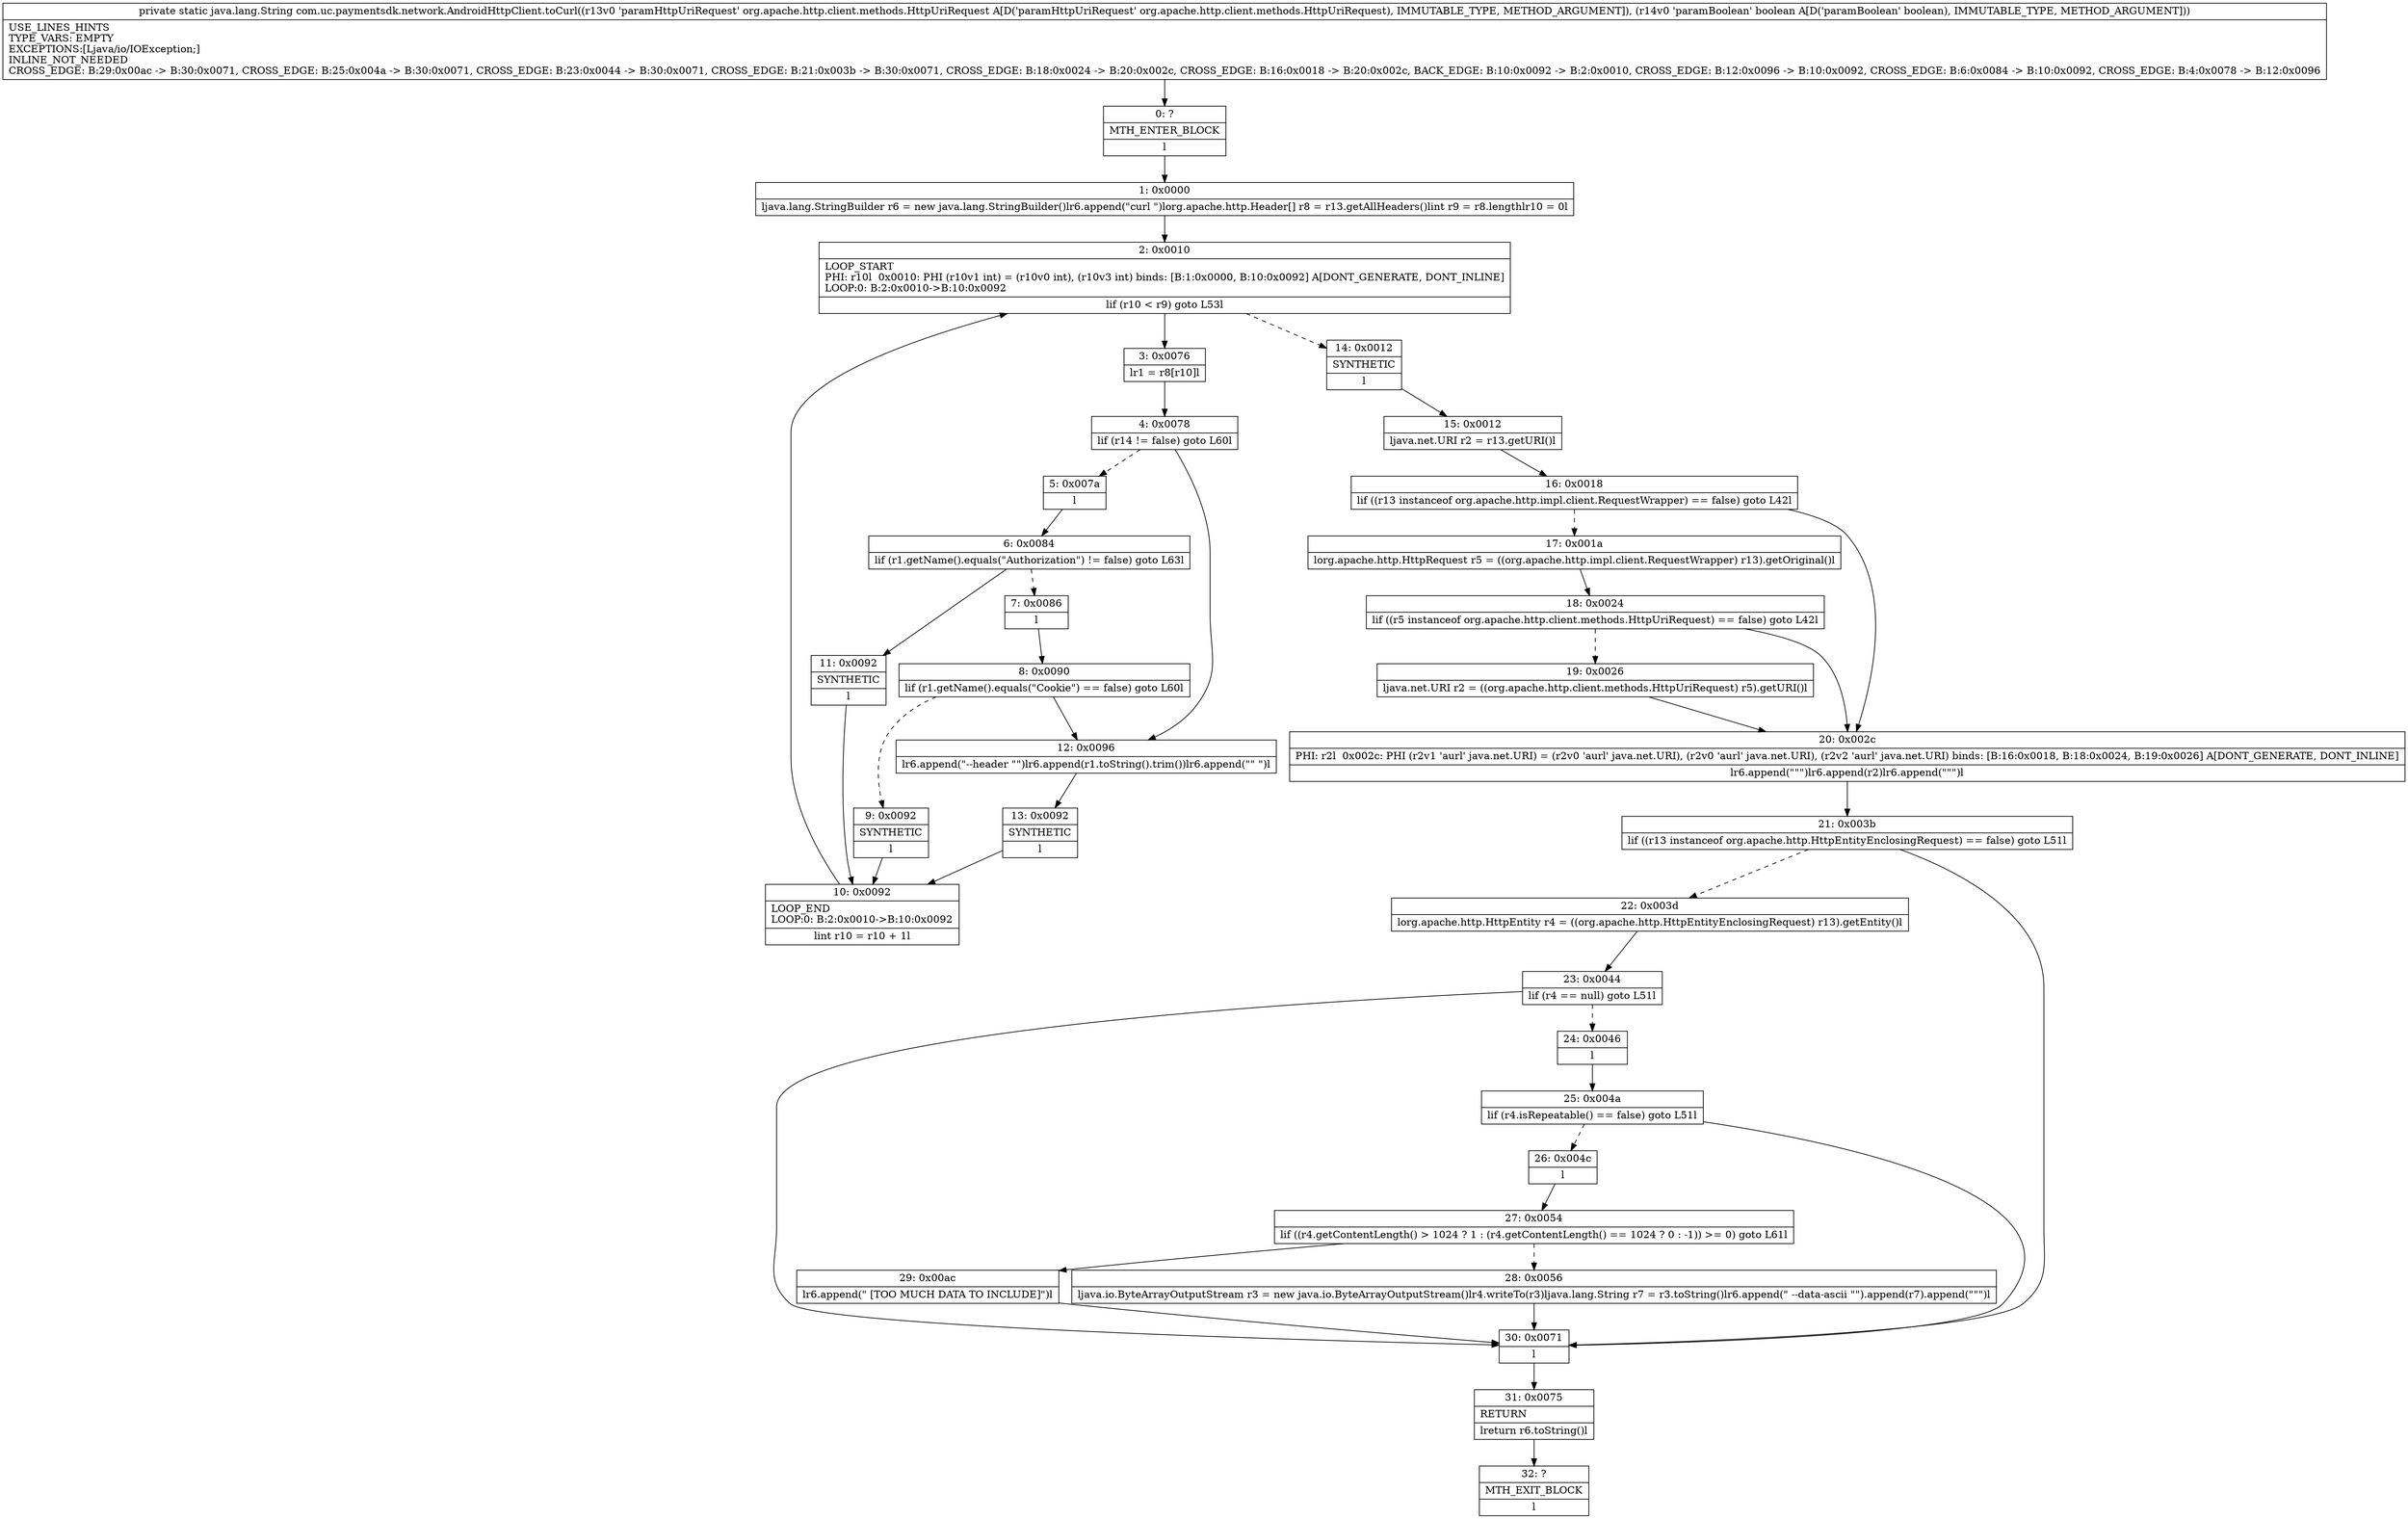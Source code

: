 digraph "CFG forcom.uc.paymentsdk.network.AndroidHttpClient.toCurl(Lorg\/apache\/http\/client\/methods\/HttpUriRequest;Z)Ljava\/lang\/String;" {
Node_0 [shape=record,label="{0\:\ ?|MTH_ENTER_BLOCK\l|l}"];
Node_1 [shape=record,label="{1\:\ 0x0000|ljava.lang.StringBuilder r6 = new java.lang.StringBuilder()lr6.append(\"curl \")lorg.apache.http.Header[] r8 = r13.getAllHeaders()lint r9 = r8.lengthlr10 = 0l}"];
Node_2 [shape=record,label="{2\:\ 0x0010|LOOP_START\lPHI: r10l  0x0010: PHI (r10v1 int) = (r10v0 int), (r10v3 int) binds: [B:1:0x0000, B:10:0x0092] A[DONT_GENERATE, DONT_INLINE]\lLOOP:0: B:2:0x0010\-\>B:10:0x0092\l|lif (r10 \< r9) goto L53l}"];
Node_3 [shape=record,label="{3\:\ 0x0076|lr1 = r8[r10]l}"];
Node_4 [shape=record,label="{4\:\ 0x0078|lif (r14 != false) goto L60l}"];
Node_5 [shape=record,label="{5\:\ 0x007a|l}"];
Node_6 [shape=record,label="{6\:\ 0x0084|lif (r1.getName().equals(\"Authorization\") != false) goto L63l}"];
Node_7 [shape=record,label="{7\:\ 0x0086|l}"];
Node_8 [shape=record,label="{8\:\ 0x0090|lif (r1.getName().equals(\"Cookie\") == false) goto L60l}"];
Node_9 [shape=record,label="{9\:\ 0x0092|SYNTHETIC\l|l}"];
Node_10 [shape=record,label="{10\:\ 0x0092|LOOP_END\lLOOP:0: B:2:0x0010\-\>B:10:0x0092\l|lint r10 = r10 + 1l}"];
Node_11 [shape=record,label="{11\:\ 0x0092|SYNTHETIC\l|l}"];
Node_12 [shape=record,label="{12\:\ 0x0096|lr6.append(\"\-\-header \"\")lr6.append(r1.toString().trim())lr6.append(\"\" \")l}"];
Node_13 [shape=record,label="{13\:\ 0x0092|SYNTHETIC\l|l}"];
Node_14 [shape=record,label="{14\:\ 0x0012|SYNTHETIC\l|l}"];
Node_15 [shape=record,label="{15\:\ 0x0012|ljava.net.URI r2 = r13.getURI()l}"];
Node_16 [shape=record,label="{16\:\ 0x0018|lif ((r13 instanceof org.apache.http.impl.client.RequestWrapper) == false) goto L42l}"];
Node_17 [shape=record,label="{17\:\ 0x001a|lorg.apache.http.HttpRequest r5 = ((org.apache.http.impl.client.RequestWrapper) r13).getOriginal()l}"];
Node_18 [shape=record,label="{18\:\ 0x0024|lif ((r5 instanceof org.apache.http.client.methods.HttpUriRequest) == false) goto L42l}"];
Node_19 [shape=record,label="{19\:\ 0x0026|ljava.net.URI r2 = ((org.apache.http.client.methods.HttpUriRequest) r5).getURI()l}"];
Node_20 [shape=record,label="{20\:\ 0x002c|PHI: r2l  0x002c: PHI (r2v1 'aurl' java.net.URI) = (r2v0 'aurl' java.net.URI), (r2v0 'aurl' java.net.URI), (r2v2 'aurl' java.net.URI) binds: [B:16:0x0018, B:18:0x0024, B:19:0x0026] A[DONT_GENERATE, DONT_INLINE]\l|lr6.append(\"\"\")lr6.append(r2)lr6.append(\"\"\")l}"];
Node_21 [shape=record,label="{21\:\ 0x003b|lif ((r13 instanceof org.apache.http.HttpEntityEnclosingRequest) == false) goto L51l}"];
Node_22 [shape=record,label="{22\:\ 0x003d|lorg.apache.http.HttpEntity r4 = ((org.apache.http.HttpEntityEnclosingRequest) r13).getEntity()l}"];
Node_23 [shape=record,label="{23\:\ 0x0044|lif (r4 == null) goto L51l}"];
Node_24 [shape=record,label="{24\:\ 0x0046|l}"];
Node_25 [shape=record,label="{25\:\ 0x004a|lif (r4.isRepeatable() == false) goto L51l}"];
Node_26 [shape=record,label="{26\:\ 0x004c|l}"];
Node_27 [shape=record,label="{27\:\ 0x0054|lif ((r4.getContentLength() \> 1024 ? 1 : (r4.getContentLength() == 1024 ? 0 : \-1)) \>= 0) goto L61l}"];
Node_28 [shape=record,label="{28\:\ 0x0056|ljava.io.ByteArrayOutputStream r3 = new java.io.ByteArrayOutputStream()lr4.writeTo(r3)ljava.lang.String r7 = r3.toString()lr6.append(\" \-\-data\-ascii \"\").append(r7).append(\"\"\")l}"];
Node_29 [shape=record,label="{29\:\ 0x00ac|lr6.append(\" [TOO MUCH DATA TO INCLUDE]\")l}"];
Node_30 [shape=record,label="{30\:\ 0x0071|l}"];
Node_31 [shape=record,label="{31\:\ 0x0075|RETURN\l|lreturn r6.toString()l}"];
Node_32 [shape=record,label="{32\:\ ?|MTH_EXIT_BLOCK\l|l}"];
MethodNode[shape=record,label="{private static java.lang.String com.uc.paymentsdk.network.AndroidHttpClient.toCurl((r13v0 'paramHttpUriRequest' org.apache.http.client.methods.HttpUriRequest A[D('paramHttpUriRequest' org.apache.http.client.methods.HttpUriRequest), IMMUTABLE_TYPE, METHOD_ARGUMENT]), (r14v0 'paramBoolean' boolean A[D('paramBoolean' boolean), IMMUTABLE_TYPE, METHOD_ARGUMENT]))  | USE_LINES_HINTS\lTYPE_VARS: EMPTY\lEXCEPTIONS:[Ljava\/io\/IOException;]\lINLINE_NOT_NEEDED\lCROSS_EDGE: B:29:0x00ac \-\> B:30:0x0071, CROSS_EDGE: B:25:0x004a \-\> B:30:0x0071, CROSS_EDGE: B:23:0x0044 \-\> B:30:0x0071, CROSS_EDGE: B:21:0x003b \-\> B:30:0x0071, CROSS_EDGE: B:18:0x0024 \-\> B:20:0x002c, CROSS_EDGE: B:16:0x0018 \-\> B:20:0x002c, BACK_EDGE: B:10:0x0092 \-\> B:2:0x0010, CROSS_EDGE: B:12:0x0096 \-\> B:10:0x0092, CROSS_EDGE: B:6:0x0084 \-\> B:10:0x0092, CROSS_EDGE: B:4:0x0078 \-\> B:12:0x0096\l}"];
MethodNode -> Node_0;
Node_0 -> Node_1;
Node_1 -> Node_2;
Node_2 -> Node_3;
Node_2 -> Node_14[style=dashed];
Node_3 -> Node_4;
Node_4 -> Node_5[style=dashed];
Node_4 -> Node_12;
Node_5 -> Node_6;
Node_6 -> Node_7[style=dashed];
Node_6 -> Node_11;
Node_7 -> Node_8;
Node_8 -> Node_12;
Node_8 -> Node_9[style=dashed];
Node_9 -> Node_10;
Node_10 -> Node_2;
Node_11 -> Node_10;
Node_12 -> Node_13;
Node_13 -> Node_10;
Node_14 -> Node_15;
Node_15 -> Node_16;
Node_16 -> Node_17[style=dashed];
Node_16 -> Node_20;
Node_17 -> Node_18;
Node_18 -> Node_19[style=dashed];
Node_18 -> Node_20;
Node_19 -> Node_20;
Node_20 -> Node_21;
Node_21 -> Node_22[style=dashed];
Node_21 -> Node_30;
Node_22 -> Node_23;
Node_23 -> Node_24[style=dashed];
Node_23 -> Node_30;
Node_24 -> Node_25;
Node_25 -> Node_26[style=dashed];
Node_25 -> Node_30;
Node_26 -> Node_27;
Node_27 -> Node_28[style=dashed];
Node_27 -> Node_29;
Node_28 -> Node_30;
Node_29 -> Node_30;
Node_30 -> Node_31;
Node_31 -> Node_32;
}

